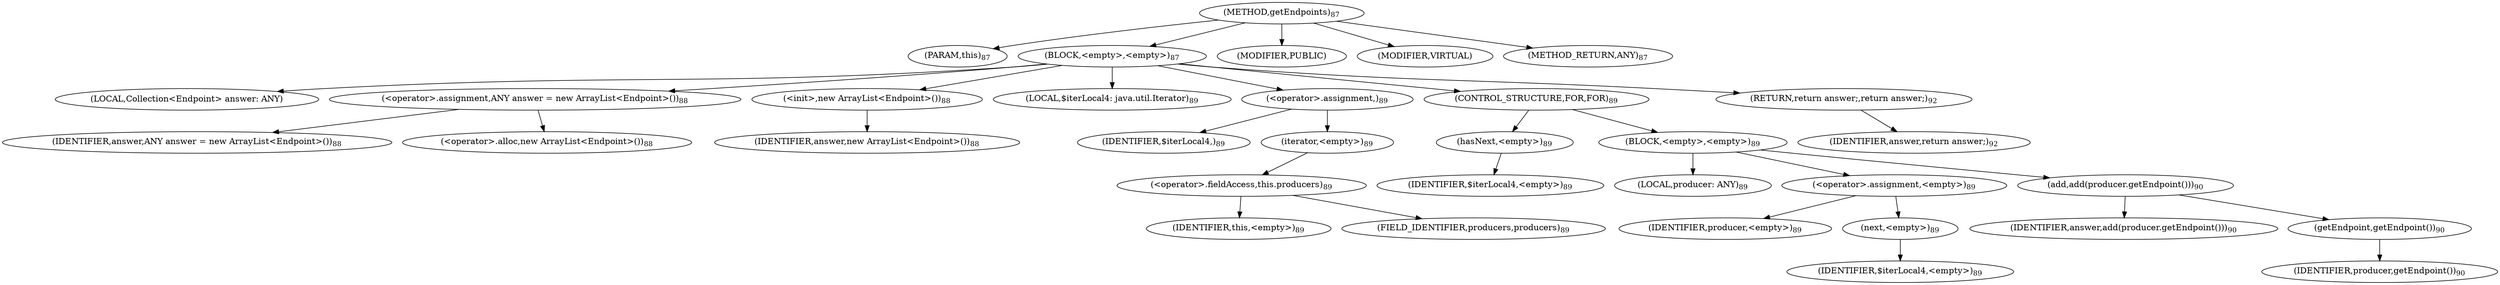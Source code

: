 digraph "getEndpoints" {  
"165" [label = <(METHOD,getEndpoints)<SUB>87</SUB>> ]
"166" [label = <(PARAM,this)<SUB>87</SUB>> ]
"167" [label = <(BLOCK,&lt;empty&gt;,&lt;empty&gt;)<SUB>87</SUB>> ]
"13" [label = <(LOCAL,Collection&lt;Endpoint&gt; answer: ANY)> ]
"168" [label = <(&lt;operator&gt;.assignment,ANY answer = new ArrayList&lt;Endpoint&gt;())<SUB>88</SUB>> ]
"169" [label = <(IDENTIFIER,answer,ANY answer = new ArrayList&lt;Endpoint&gt;())<SUB>88</SUB>> ]
"170" [label = <(&lt;operator&gt;.alloc,new ArrayList&lt;Endpoint&gt;())<SUB>88</SUB>> ]
"171" [label = <(&lt;init&gt;,new ArrayList&lt;Endpoint&gt;())<SUB>88</SUB>> ]
"12" [label = <(IDENTIFIER,answer,new ArrayList&lt;Endpoint&gt;())<SUB>88</SUB>> ]
"172" [label = <(LOCAL,$iterLocal4: java.util.Iterator)<SUB>89</SUB>> ]
"173" [label = <(&lt;operator&gt;.assignment,)<SUB>89</SUB>> ]
"174" [label = <(IDENTIFIER,$iterLocal4,)<SUB>89</SUB>> ]
"175" [label = <(iterator,&lt;empty&gt;)<SUB>89</SUB>> ]
"176" [label = <(&lt;operator&gt;.fieldAccess,this.producers)<SUB>89</SUB>> ]
"177" [label = <(IDENTIFIER,this,&lt;empty&gt;)<SUB>89</SUB>> ]
"178" [label = <(FIELD_IDENTIFIER,producers,producers)<SUB>89</SUB>> ]
"179" [label = <(CONTROL_STRUCTURE,FOR,FOR)<SUB>89</SUB>> ]
"180" [label = <(hasNext,&lt;empty&gt;)<SUB>89</SUB>> ]
"181" [label = <(IDENTIFIER,$iterLocal4,&lt;empty&gt;)<SUB>89</SUB>> ]
"182" [label = <(BLOCK,&lt;empty&gt;,&lt;empty&gt;)<SUB>89</SUB>> ]
"183" [label = <(LOCAL,producer: ANY)<SUB>89</SUB>> ]
"184" [label = <(&lt;operator&gt;.assignment,&lt;empty&gt;)<SUB>89</SUB>> ]
"185" [label = <(IDENTIFIER,producer,&lt;empty&gt;)<SUB>89</SUB>> ]
"186" [label = <(next,&lt;empty&gt;)<SUB>89</SUB>> ]
"187" [label = <(IDENTIFIER,$iterLocal4,&lt;empty&gt;)<SUB>89</SUB>> ]
"188" [label = <(add,add(producer.getEndpoint()))<SUB>90</SUB>> ]
"189" [label = <(IDENTIFIER,answer,add(producer.getEndpoint()))<SUB>90</SUB>> ]
"190" [label = <(getEndpoint,getEndpoint())<SUB>90</SUB>> ]
"191" [label = <(IDENTIFIER,producer,getEndpoint())<SUB>90</SUB>> ]
"192" [label = <(RETURN,return answer;,return answer;)<SUB>92</SUB>> ]
"193" [label = <(IDENTIFIER,answer,return answer;)<SUB>92</SUB>> ]
"194" [label = <(MODIFIER,PUBLIC)> ]
"195" [label = <(MODIFIER,VIRTUAL)> ]
"196" [label = <(METHOD_RETURN,ANY)<SUB>87</SUB>> ]
  "165" -> "166" 
  "165" -> "167" 
  "165" -> "194" 
  "165" -> "195" 
  "165" -> "196" 
  "167" -> "13" 
  "167" -> "168" 
  "167" -> "171" 
  "167" -> "172" 
  "167" -> "173" 
  "167" -> "179" 
  "167" -> "192" 
  "168" -> "169" 
  "168" -> "170" 
  "171" -> "12" 
  "173" -> "174" 
  "173" -> "175" 
  "175" -> "176" 
  "176" -> "177" 
  "176" -> "178" 
  "179" -> "180" 
  "179" -> "182" 
  "180" -> "181" 
  "182" -> "183" 
  "182" -> "184" 
  "182" -> "188" 
  "184" -> "185" 
  "184" -> "186" 
  "186" -> "187" 
  "188" -> "189" 
  "188" -> "190" 
  "190" -> "191" 
  "192" -> "193" 
}
